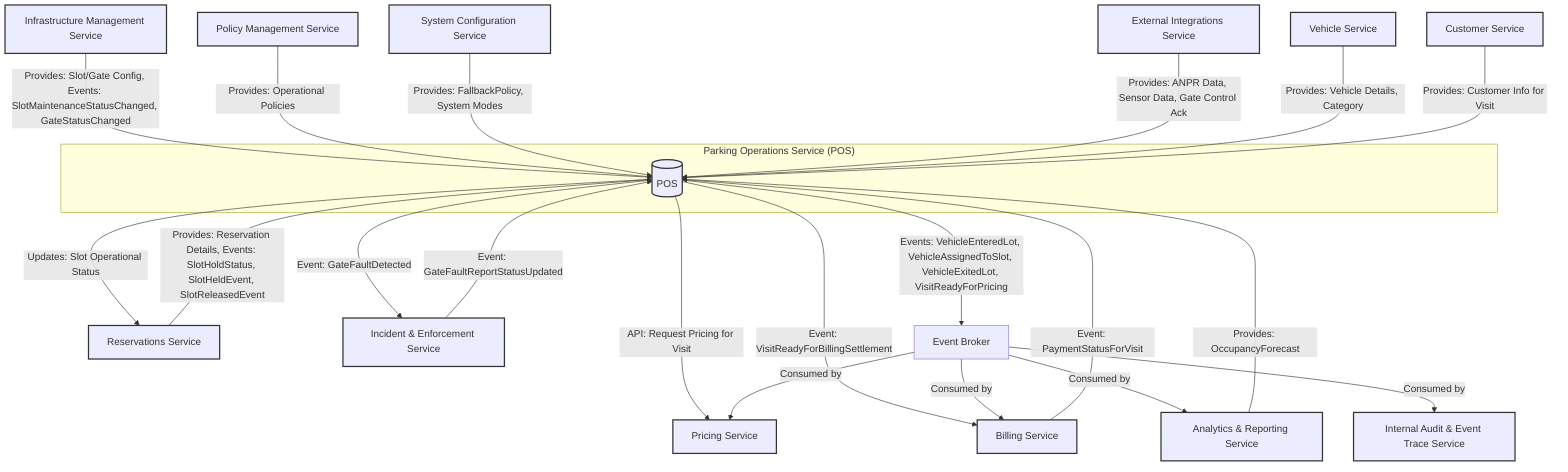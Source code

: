 graph TD
    subgraph "Parking Operations Service (POS)"
        POS[(POS)]
    end

    %% Data & Events Consumed by POS
    IMS[Infrastructure Management Service] -->|Provides: Slot/Gate Config, Events: SlotMaintenanceStatusChanged, GateStatusChanged| POS
    PMS[Policy Management Service] -->|Provides: Operational Policies| POS
    SCS[System Configuration Service] -->|Provides: FallbackPolicy, System Modes| POS
    EIS[External Integrations Service] -->|Provides: ANPR Data, Sensor Data, Gate Control Ack| POS
    RS[Reservations Service] -->|Provides: Reservation Details, Events: SlotHoldStatus, SlotHeldEvent, SlotReleasedEvent| POS
    VS[Vehicle Service] -->|Provides: Vehicle Details, Category| POS
    BS[Billing Service] -->|Event: PaymentStatusForVisit| POS
    IES[Incident & Enforcement Service] -->|Event: GateFaultReportStatusUpdated| POS
    ARS[Analytics & Reporting Service] -->|Provides: OccupancyForecast| POS
    CS[Customer Service] -->|Provides: Customer Info for Visit| POS

    %% Services Called & Events Published by POS
    POS -->|API: Request Pricing for Visit| PS[Pricing Service]
    POS -->|Event: VisitReadyForBillingSettlement| BS
    POS -->|Event: GateFaultDetected| IES
    POS -->|Updates: Slot Operational Status| RS

    %% General Event Publishing by POS
    POS -->|"Events: VehicleEnteredLot, VehicleAssignedToSlot, VehicleExitedLot, VisitReadyForPricing"| EventBroker[Event Broker]
    EventBroker -->|Consumed by| ARS
    EventBroker -->|Consumed by| IAETS[Internal Audit & Event Trace Service]
    EventBroker -->|Consumed by| BS
    EventBroker -->|Consumed by| PS

    classDef service fill:#lightyellow,stroke:#333,stroke-width:2px;
    class POS,IMS,PMS,SCS,EIS,RS,VS,PS,BS,IES,ARS,CS,IAETS service;
    class EventBroker fill:#lightblue,stroke:#333,stroke-width:2px;